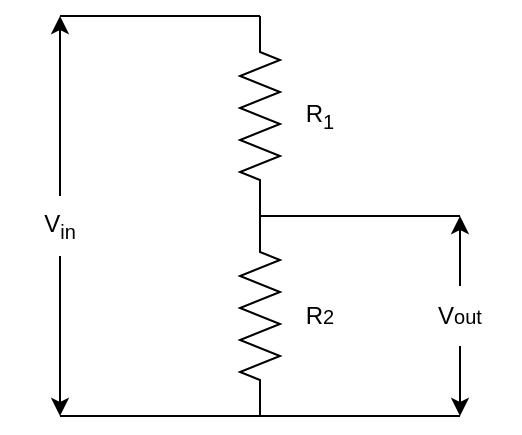 <mxfile version="19.0.3" type="device"><diagram id="IlcfeGdJ_NfK7o-Ps2fq" name="Page-1"><mxGraphModel dx="946" dy="596" grid="1" gridSize="10" guides="1" tooltips="1" connect="1" arrows="1" fold="1" page="1" pageScale="1" pageWidth="850" pageHeight="1100" math="0" shadow="0"><root><mxCell id="0"/><mxCell id="1" parent="0"/><mxCell id="yu8aIabZyieih6AGMjN8-1" value="" style="pointerEvents=1;verticalLabelPosition=bottom;shadow=0;dashed=0;align=center;html=1;verticalAlign=top;shape=mxgraph.electrical.resistors.resistor_2;rotation=90;" vertex="1" parent="1"><mxGeometry x="370" y="180" width="100" height="20" as="geometry"/></mxCell><mxCell id="yu8aIabZyieih6AGMjN8-2" value="" style="pointerEvents=1;verticalLabelPosition=bottom;shadow=0;dashed=0;align=center;html=1;verticalAlign=top;shape=mxgraph.electrical.resistors.resistor_2;rotation=90;" vertex="1" parent="1"><mxGeometry x="370" y="280" width="100" height="20" as="geometry"/></mxCell><mxCell id="yu8aIabZyieih6AGMjN8-3" value="" style="endArrow=none;html=1;rounded=0;entryX=0;entryY=0.5;entryDx=0;entryDy=0;entryPerimeter=0;" edge="1" parent="1" target="yu8aIabZyieih6AGMjN8-2"><mxGeometry width="50" height="50" relative="1" as="geometry"><mxPoint x="520" y="240" as="sourcePoint"/><mxPoint x="450" y="280" as="targetPoint"/></mxGeometry></mxCell><mxCell id="yu8aIabZyieih6AGMjN8-4" value="" style="endArrow=none;html=1;rounded=0;entryX=0;entryY=0.5;entryDx=0;entryDy=0;entryPerimeter=0;" edge="1" parent="1"><mxGeometry width="50" height="50" relative="1" as="geometry"><mxPoint x="520" y="340" as="sourcePoint"/><mxPoint x="420" y="340" as="targetPoint"/></mxGeometry></mxCell><mxCell id="yu8aIabZyieih6AGMjN8-5" value="" style="endArrow=none;html=1;rounded=0;entryX=0;entryY=0.5;entryDx=0;entryDy=0;entryPerimeter=0;" edge="1" parent="1"><mxGeometry width="50" height="50" relative="1" as="geometry"><mxPoint x="420" y="140" as="sourcePoint"/><mxPoint x="320" y="140" as="targetPoint"/></mxGeometry></mxCell><mxCell id="yu8aIabZyieih6AGMjN8-6" value="" style="endArrow=none;html=1;rounded=0;entryX=0;entryY=0.5;entryDx=0;entryDy=0;entryPerimeter=0;" edge="1" parent="1"><mxGeometry width="50" height="50" relative="1" as="geometry"><mxPoint x="420" y="340" as="sourcePoint"/><mxPoint x="320" y="340" as="targetPoint"/></mxGeometry></mxCell><mxCell id="yu8aIabZyieih6AGMjN8-13" style="edgeStyle=orthogonalEdgeStyle;rounded=0;orthogonalLoop=1;jettySize=auto;html=1;exitX=0.5;exitY=0;exitDx=0;exitDy=0;" edge="1" parent="1" source="yu8aIabZyieih6AGMjN8-8"><mxGeometry relative="1" as="geometry"><mxPoint x="320" y="140" as="targetPoint"/></mxGeometry></mxCell><mxCell id="yu8aIabZyieih6AGMjN8-14" style="edgeStyle=orthogonalEdgeStyle;rounded=0;orthogonalLoop=1;jettySize=auto;html=1;exitX=0.5;exitY=1;exitDx=0;exitDy=0;" edge="1" parent="1" source="yu8aIabZyieih6AGMjN8-8"><mxGeometry relative="1" as="geometry"><mxPoint x="320" y="340" as="targetPoint"/></mxGeometry></mxCell><mxCell id="yu8aIabZyieih6AGMjN8-8" value="V&lt;sub&gt;in&lt;/sub&gt;" style="text;html=1;strokeColor=none;fillColor=none;align=center;verticalAlign=middle;whiteSpace=wrap;rounded=0;" vertex="1" parent="1"><mxGeometry x="290" y="230" width="60" height="30" as="geometry"/></mxCell><mxCell id="yu8aIabZyieih6AGMjN8-11" style="edgeStyle=orthogonalEdgeStyle;rounded=0;orthogonalLoop=1;jettySize=auto;html=1;exitX=0.5;exitY=0;exitDx=0;exitDy=0;" edge="1" parent="1" source="yu8aIabZyieih6AGMjN8-9"><mxGeometry relative="1" as="geometry"><mxPoint x="520" y="240" as="targetPoint"/></mxGeometry></mxCell><mxCell id="yu8aIabZyieih6AGMjN8-12" style="edgeStyle=orthogonalEdgeStyle;rounded=0;orthogonalLoop=1;jettySize=auto;html=1;exitX=0.5;exitY=1;exitDx=0;exitDy=0;" edge="1" parent="1" source="yu8aIabZyieih6AGMjN8-9"><mxGeometry relative="1" as="geometry"><mxPoint x="520" y="340" as="targetPoint"/></mxGeometry></mxCell><mxCell id="yu8aIabZyieih6AGMjN8-9" value="V&lt;span style=&quot;font-size: 10px;&quot;&gt;out&lt;/span&gt;" style="text;html=1;strokeColor=none;fillColor=none;align=center;verticalAlign=middle;whiteSpace=wrap;rounded=0;" vertex="1" parent="1"><mxGeometry x="490" y="275" width="60" height="30" as="geometry"/></mxCell><mxCell id="yu8aIabZyieih6AGMjN8-15" value="R&lt;sub&gt;1&lt;/sub&gt;" style="text;html=1;strokeColor=none;fillColor=none;align=center;verticalAlign=middle;whiteSpace=wrap;rounded=0;" vertex="1" parent="1"><mxGeometry x="420" y="175" width="60" height="30" as="geometry"/></mxCell><mxCell id="yu8aIabZyieih6AGMjN8-16" value="R&lt;span style=&quot;font-size: 10px;&quot;&gt;2&lt;/span&gt;" style="text;html=1;strokeColor=none;fillColor=none;align=center;verticalAlign=middle;whiteSpace=wrap;rounded=0;" vertex="1" parent="1"><mxGeometry x="420" y="275" width="60" height="30" as="geometry"/></mxCell></root></mxGraphModel></diagram></mxfile>